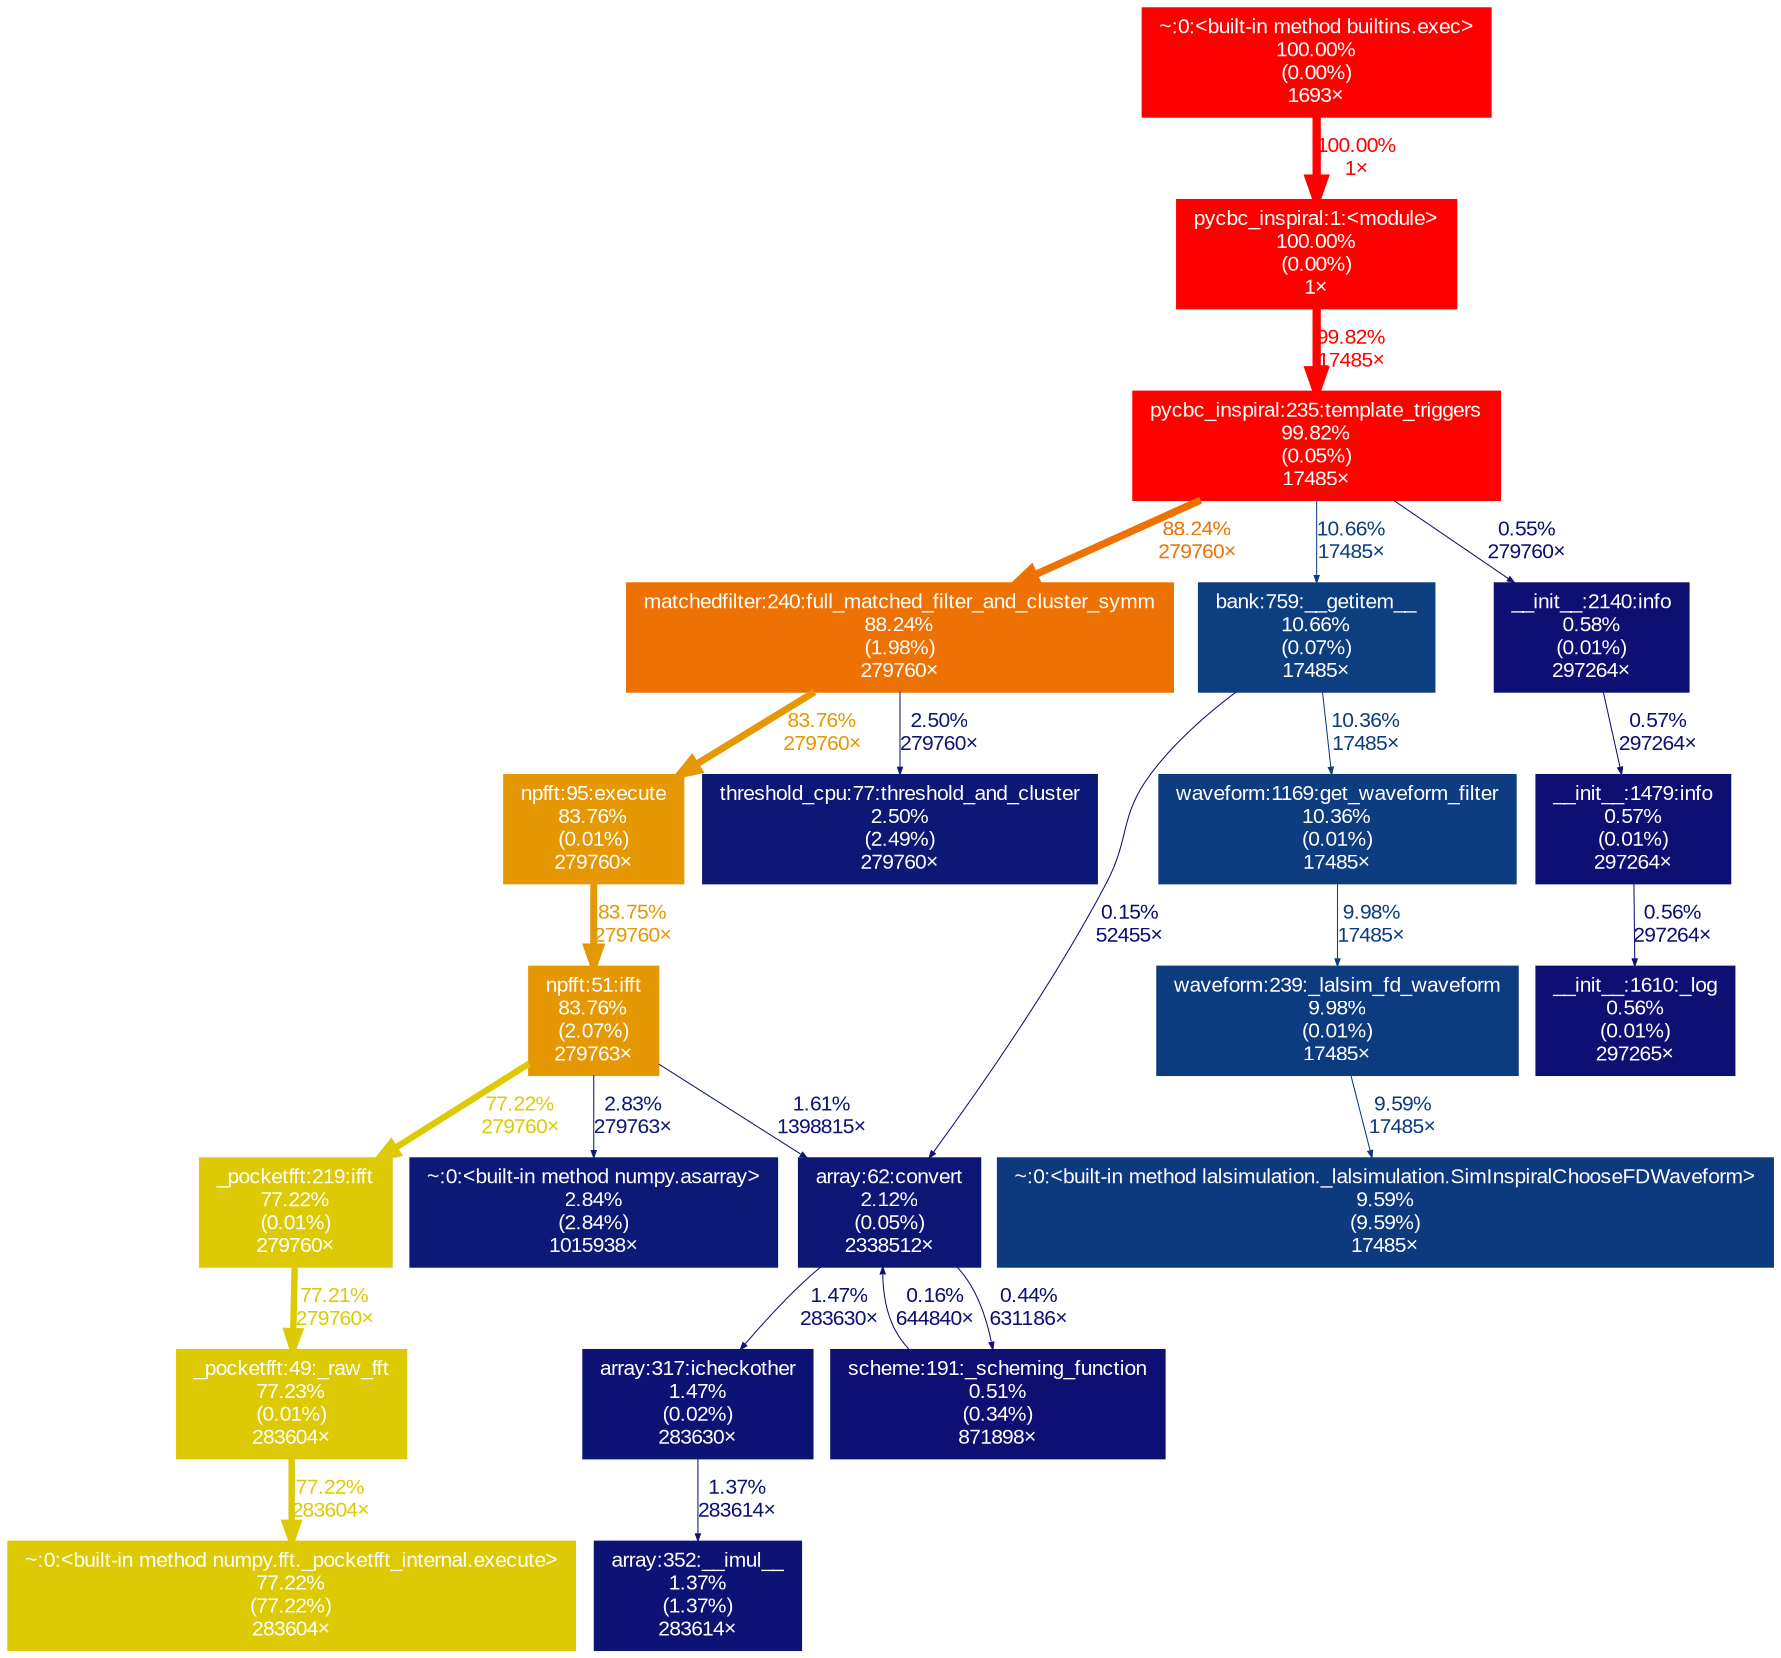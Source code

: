 digraph {
	graph [fontname=Arial, nodesep=0.125, ranksep=0.25];
	node [fontcolor=white, fontname=Arial, height=0, shape=box, style=filled, width=0];
	edge [fontname=Arial];
	591 [color="#ff0000", fontcolor="#ffffff", fontsize="10.00", label="pycbc_inspiral:1:<module>\n100.00%\n(0.00%)\n1×", tooltip="/Users/neereshkumarperla/miniconda3/envs/pycbc/bin/pycbc_inspiral"];
	591 -> 2449 [arrowsize="1.00", color="#ff0200", fontcolor="#ff0200", fontsize="10.00", label="99.82%\n17485×", labeldistance="3.99", penwidth="3.99"];
	1805 [color="#0d0f73", fontcolor="#ffffff", fontsize="10.00", label="scheme:191:_scheming_function\n0.51%\n(0.34%)\n871898×", tooltip="/Users/neereshkumarperla/miniconda3/envs/pycbc/lib/python3.11/site-packages/pycbc/scheme.py"];
	1805 -> 4582 [arrowsize="0.35", color="#0d0d73", fontcolor="#0d0d73", fontsize="10.00", label="0.16%\n644840×", labeldistance="0.50", penwidth="0.50"];
	1881 [color="#ff0000", fontcolor="#ffffff", fontsize="10.00", label="~:0:<built-in method builtins.exec>\n100.00%\n(0.00%)\n1693×", tooltip="~"];
	1881 -> 591 [arrowsize="1.00", color="#ff0000", fontcolor="#ff0000", fontsize="10.00", label="100.00%\n1×", labeldistance="4.00", penwidth="4.00"];
	2047 [color="#0d3e80", fontcolor="#ffffff", fontsize="10.00", label="bank:759:__getitem__\n10.66%\n(0.07%)\n17485×", tooltip="/Users/neereshkumarperla/miniconda3/envs/pycbc/lib/python3.11/site-packages/pycbc/waveform/bank.py"];
	2047 -> 2439 [arrowsize="0.35", color="#0d3c80", fontcolor="#0d3c80", fontsize="10.00", label="10.36%\n17485×", labeldistance="0.50", penwidth="0.50"];
	2047 -> 4582 [arrowsize="0.35", color="#0d0d73", fontcolor="#0d0d73", fontsize="10.00", label="0.15%\n52455×", labeldistance="0.50", penwidth="0.50"];
	2309 [color="#0d1375", fontcolor="#ffffff", fontsize="10.00", label="array:317:icheckother\n1.47%\n(0.02%)\n283630×", tooltip="/Users/neereshkumarperla/miniconda3/envs/pycbc/lib/python3.11/site-packages/pycbc/types/array.py"];
	2309 -> 4596 [arrowsize="0.35", color="#0d1275", fontcolor="#0d1275", fontsize="10.00", label="1.37%\n283614×", labeldistance="0.50", penwidth="0.50"];
	2367 [color="#0d0f73", fontcolor="#ffffff", fontsize="10.00", label="__init__:2140:info\n0.58%\n(0.01%)\n297264×", tooltip="/Users/neereshkumarperla/miniconda3/envs/pycbc/lib/python3.11/logging/__init__.py"];
	2367 -> 3849 [arrowsize="0.35", color="#0d0f73", fontcolor="#0d0f73", fontsize="10.00", label="0.57%\n297264×", labeldistance="0.50", penwidth="0.50"];
	2419 [color="#ddca05", fontcolor="#ffffff", fontsize="10.00", label="_pocketfft:49:_raw_fft\n77.23%\n(0.01%)\n283604×", tooltip="/Users/neereshkumarperla/miniconda3/envs/pycbc/lib/python3.11/site-packages/numpy/fft/_pocketfft.py"];
	2419 -> 4466 [arrowsize="0.88", color="#ddca05", fontcolor="#ddca05", fontsize="10.00", label="77.22%\n283604×", labeldistance="3.09", penwidth="3.09"];
	2425 [color="#e69704", fontcolor="#ffffff", fontsize="10.00", label="npfft:51:ifft\n83.76%\n(2.07%)\n279763×", tooltip="/Users/neereshkumarperla/miniconda3/envs/pycbc/lib/python3.11/site-packages/pycbc/fft/npfft.py"];
	2425 -> 4191 [arrowsize="0.35", color="#0d1976", fontcolor="#0d1976", fontsize="10.00", label="2.83%\n279763×", labeldistance="0.50", penwidth="0.50"];
	2425 -> 4194 [arrowsize="0.88", color="#ddca05", fontcolor="#ddca05", fontsize="10.00", label="77.22%\n279760×", labeldistance="3.09", penwidth="3.09"];
	2425 -> 4582 [arrowsize="0.35", color="#0d1375", fontcolor="#0d1375", fontsize="10.00", label="1.61%\n1398815×", labeldistance="0.50", penwidth="0.50"];
	2426 [color="#ed7103", fontcolor="#ffffff", fontsize="10.00", label="matchedfilter:240:full_matched_filter_and_cluster_symm\n88.24%\n(1.98%)\n279760×", tooltip="/Users/neereshkumarperla/miniconda3/envs/pycbc/lib/python3.11/site-packages/pycbc/filter/matchedfilter.py"];
	2426 -> 4187 [arrowsize="0.35", color="#0d1776", fontcolor="#0d1776", fontsize="10.00", label="2.50%\n279760×", labeldistance="0.50", penwidth="0.50"];
	2426 -> 4988 [arrowsize="0.92", color="#e69704", fontcolor="#e69704", fontsize="10.00", label="83.76%\n279760×", labeldistance="3.35", penwidth="3.35"];
	2439 [color="#0d3c80", fontcolor="#ffffff", fontsize="10.00", label="waveform:1169:get_waveform_filter\n10.36%\n(0.01%)\n17485×", tooltip="/Users/neereshkumarperla/miniconda3/envs/pycbc/lib/python3.11/site-packages/pycbc/waveform/waveform.py"];
	2439 -> 6594 [arrowsize="0.35", color="#0d3b80", fontcolor="#0d3b80", fontsize="10.00", label="9.98%\n17485×", labeldistance="0.50", penwidth="0.50"];
	2449 [color="#ff0200", fontcolor="#ffffff", fontsize="10.00", label="pycbc_inspiral:235:template_triggers\n99.82%\n(0.05%)\n17485×", tooltip="/Users/neereshkumarperla/miniconda3/envs/pycbc/bin/pycbc_inspiral"];
	2449 -> 2047 [arrowsize="0.35", color="#0d3e80", fontcolor="#0d3e80", fontsize="10.00", label="10.66%\n17485×", labeldistance="0.50", penwidth="0.50"];
	2449 -> 2367 [arrowsize="0.35", color="#0d0f73", fontcolor="#0d0f73", fontsize="10.00", label="0.55%\n279760×", labeldistance="0.50", penwidth="0.50"];
	2449 -> 2426 [arrowsize="0.94", color="#ed7103", fontcolor="#ed7103", fontsize="10.00", label="88.24%\n279760×", labeldistance="3.53", penwidth="3.53"];
	3749 [color="#0d0f73", fontcolor="#ffffff", fontsize="10.00", label="__init__:1610:_log\n0.56%\n(0.01%)\n297265×", tooltip="/Users/neereshkumarperla/miniconda3/envs/pycbc/lib/python3.11/logging/__init__.py"];
	3849 [color="#0d0f73", fontcolor="#ffffff", fontsize="10.00", label="__init__:1479:info\n0.57%\n(0.01%)\n297264×", tooltip="/Users/neereshkumarperla/miniconda3/envs/pycbc/lib/python3.11/logging/__init__.py"];
	3849 -> 3749 [arrowsize="0.35", color="#0d0f73", fontcolor="#0d0f73", fontsize="10.00", label="0.56%\n297264×", labeldistance="0.50", penwidth="0.50"];
	4187 [color="#0d1776", fontcolor="#ffffff", fontsize="10.00", label="threshold_cpu:77:threshold_and_cluster\n2.50%\n(2.49%)\n279760×", tooltip="/Users/neereshkumarperla/miniconda3/envs/pycbc/lib/python3.11/site-packages/pycbc/events/threshold_cpu.py"];
	4191 [color="#0d1976", fontcolor="#ffffff", fontsize="10.00", label="~:0:<built-in method numpy.asarray>\n2.84%\n(2.84%)\n1015938×", tooltip="~"];
	4194 [color="#ddca05", fontcolor="#ffffff", fontsize="10.00", label="_pocketfft:219:ifft\n77.22%\n(0.01%)\n279760×", tooltip="/Users/neereshkumarperla/miniconda3/envs/pycbc/lib/python3.11/site-packages/numpy/fft/_pocketfft.py"];
	4194 -> 2419 [arrowsize="0.88", color="#ddca05", fontcolor="#ddca05", fontsize="10.00", label="77.21%\n279760×", labeldistance="3.09", penwidth="3.09"];
	4466 [color="#ddca05", fontcolor="#ffffff", fontsize="10.00", label="~:0:<built-in method numpy.fft._pocketfft_internal.execute>\n77.22%\n(77.22%)\n283604×", tooltip="~"];
	4582 [color="#0d1675", fontcolor="#ffffff", fontsize="10.00", label="array:62:convert\n2.12%\n(0.05%)\n2338512×", tooltip="/Users/neereshkumarperla/miniconda3/envs/pycbc/lib/python3.11/site-packages/pycbc/types/array.py"];
	4582 -> 1805 [arrowsize="0.35", color="#0d0f73", fontcolor="#0d0f73", fontsize="10.00", label="0.44%\n631186×", labeldistance="0.50", penwidth="0.50"];
	4582 -> 2309 [arrowsize="0.35", color="#0d1375", fontcolor="#0d1375", fontsize="10.00", label="1.47%\n283630×", labeldistance="0.50", penwidth="0.50"];
	4596 [color="#0d1275", fontcolor="#ffffff", fontsize="10.00", label="array:352:__imul__\n1.37%\n(1.37%)\n283614×", tooltip="/Users/neereshkumarperla/miniconda3/envs/pycbc/lib/python3.11/site-packages/pycbc/types/array.py"];
	4988 [color="#e69704", fontcolor="#ffffff", fontsize="10.00", label="npfft:95:execute\n83.76%\n(0.01%)\n279760×", tooltip="/Users/neereshkumarperla/miniconda3/envs/pycbc/lib/python3.11/site-packages/pycbc/fft/npfft.py"];
	4988 -> 2425 [arrowsize="0.92", color="#e69704", fontcolor="#e69704", fontsize="10.00", label="83.75%\n279760×", labeldistance="3.35", penwidth="3.35"];
	6594 [color="#0d3b80", fontcolor="#ffffff", fontsize="10.00", label="waveform:239:_lalsim_fd_waveform\n9.98%\n(0.01%)\n17485×", tooltip="/Users/neereshkumarperla/miniconda3/envs/pycbc/lib/python3.11/site-packages/pycbc/waveform/waveform.py"];
	6594 -> 7927 [arrowsize="0.35", color="#0d397f", fontcolor="#0d397f", fontsize="10.00", label="9.59%\n17485×", labeldistance="0.50", penwidth="0.50"];
	7927 [color="#0d397f", fontcolor="#ffffff", fontsize="10.00", label="~:0:<built-in method lalsimulation._lalsimulation.SimInspiralChooseFDWaveform>\n9.59%\n(9.59%)\n17485×", tooltip="~"];
}
